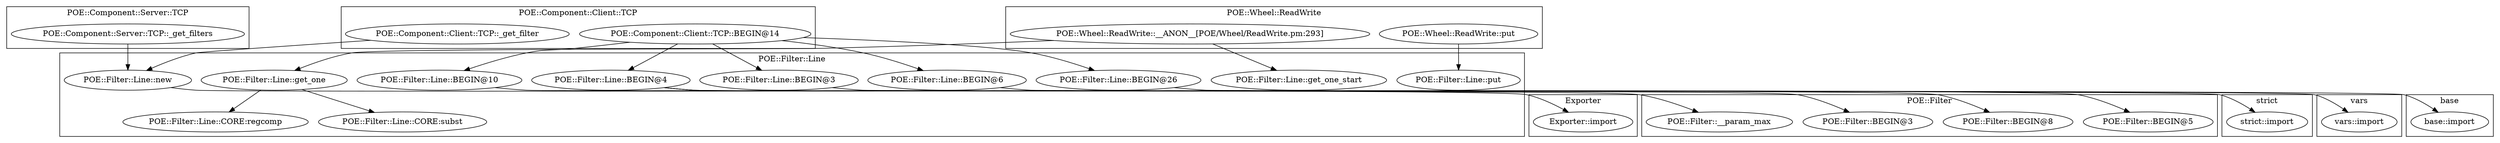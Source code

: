 digraph {
graph [overlap=false]
subgraph cluster_Exporter {
	label="Exporter";
	"Exporter::import";
}
subgraph cluster_base {
	label="base";
	"base::import";
}
subgraph cluster_POE_Filter {
	label="POE::Filter";
	"POE::Filter::BEGIN@3";
	"POE::Filter::BEGIN@5";
	"POE::Filter::BEGIN@8";
	"POE::Filter::__param_max";
}
subgraph cluster_POE_Component_Server_TCP {
	label="POE::Component::Server::TCP";
	"POE::Component::Server::TCP::_get_filters";
}
subgraph cluster_vars {
	label="vars";
	"vars::import";
}
subgraph cluster_POE_Component_Client_TCP {
	label="POE::Component::Client::TCP";
	"POE::Component::Client::TCP::BEGIN@14";
	"POE::Component::Client::TCP::_get_filter";
}
subgraph cluster_POE_Filter_Line {
	label="POE::Filter::Line";
	"POE::Filter::Line::BEGIN@10";
	"POE::Filter::Line::BEGIN@4";
	"POE::Filter::Line::BEGIN@3";
	"POE::Filter::Line::new";
	"POE::Filter::Line::put";
	"POE::Filter::Line::BEGIN@6";
	"POE::Filter::Line::BEGIN@26";
	"POE::Filter::Line::get_one_start";
	"POE::Filter::Line::get_one";
	"POE::Filter::Line::CORE:regcomp";
	"POE::Filter::Line::CORE:subst";
}
subgraph cluster_POE_Wheel_ReadWrite {
	label="POE::Wheel::ReadWrite";
	"POE::Wheel::ReadWrite::put";
	"POE::Wheel::ReadWrite::__ANON__[POE/Wheel/ReadWrite.pm:293]";
}
subgraph cluster_strict {
	label="strict";
	"strict::import";
}
"POE::Filter::Line::new" -> "POE::Filter::__param_max";
"POE::Filter::Line::BEGIN@4" -> "POE::Filter::BEGIN@3";
"POE::Component::Client::TCP::BEGIN@14" -> "POE::Filter::Line::BEGIN@6";
"POE::Filter::Line::BEGIN@6" -> "vars::import";
"POE::Component::Client::TCP::BEGIN@14" -> "POE::Filter::Line::BEGIN@10";
"POE::Filter::Line::BEGIN@4" -> "POE::Filter::BEGIN@8";
"POE::Filter::Line::BEGIN@26" -> "base::import";
"POE::Component::Server::TCP::_get_filters" -> "POE::Filter::Line::new";
"POE::Component::Client::TCP::_get_filter" -> "POE::Filter::Line::new";
"POE::Component::Client::TCP::BEGIN@14" -> "POE::Filter::Line::BEGIN@26";
"POE::Filter::Line::BEGIN@4" -> "POE::Filter::BEGIN@5";
"POE::Wheel::ReadWrite::put" -> "POE::Filter::Line::put";
"POE::Wheel::ReadWrite::__ANON__[POE/Wheel/ReadWrite.pm:293]" -> "POE::Filter::Line::get_one_start";
"POE::Filter::Line::get_one" -> "POE::Filter::Line::CORE:regcomp";
"POE::Filter::Line::BEGIN@10" -> "Exporter::import";
"POE::Wheel::ReadWrite::__ANON__[POE/Wheel/ReadWrite.pm:293]" -> "POE::Filter::Line::get_one";
"POE::Filter::Line::BEGIN@3" -> "strict::import";
"POE::Filter::Line::get_one" -> "POE::Filter::Line::CORE:subst";
"POE::Component::Client::TCP::BEGIN@14" -> "POE::Filter::Line::BEGIN@4";
"POE::Component::Client::TCP::BEGIN@14" -> "POE::Filter::Line::BEGIN@3";
}
